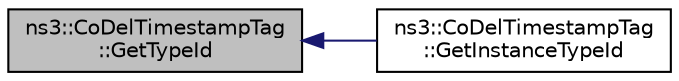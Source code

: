 digraph "ns3::CoDelTimestampTag::GetTypeId"
{
  edge [fontname="Helvetica",fontsize="10",labelfontname="Helvetica",labelfontsize="10"];
  node [fontname="Helvetica",fontsize="10",shape=record];
  rankdir="LR";
  Node1 [label="ns3::CoDelTimestampTag\l::GetTypeId",height=0.2,width=0.4,color="black", fillcolor="grey75", style="filled", fontcolor="black"];
  Node1 -> Node2 [dir="back",color="midnightblue",fontsize="10",style="solid"];
  Node2 [label="ns3::CoDelTimestampTag\l::GetInstanceTypeId",height=0.2,width=0.4,color="black", fillcolor="white", style="filled",URL="$d2/d3a/classns3_1_1CoDelTimestampTag.html#ace515c4a401c55600d8cbe597a0368cb"];
}
